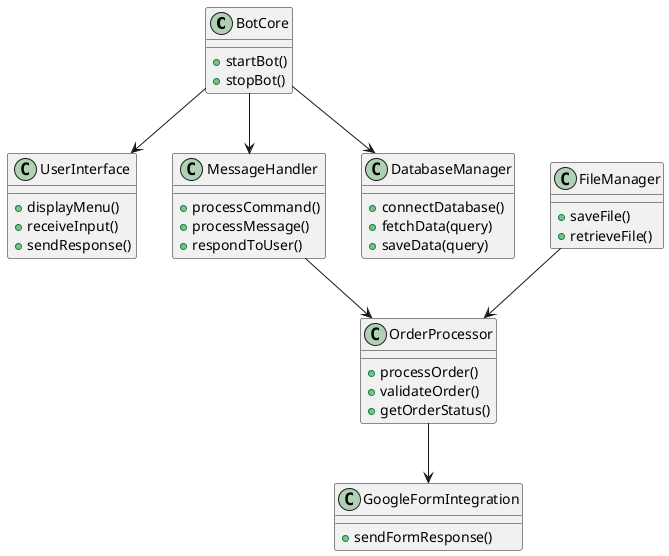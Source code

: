 @startuml

class BotCore {
    +startBot()
    +stopBot()
}

class UserInterface {
    +displayMenu()
    +receiveInput()
    +sendResponse()
}

class MessageHandler {
    +processCommand()
    +processMessage()
    +respondToUser()
}

class DatabaseManager {
    +connectDatabase()
    +fetchData(query)
    +saveData(query)
}

class OrderProcessor {
    +processOrder()
    +validateOrder()
    +getOrderStatus()
}

class GoogleFormIntegration {
    +sendFormResponse()
}

class FileManager {
    +saveFile()
    +retrieveFile()
}

BotCore --> MessageHandler
BotCore --> UserInterface
BotCore --> DatabaseManager
MessageHandler --> OrderProcessor
OrderProcessor --> GoogleFormIntegration
FileManager --> OrderProcessor

@enduml
